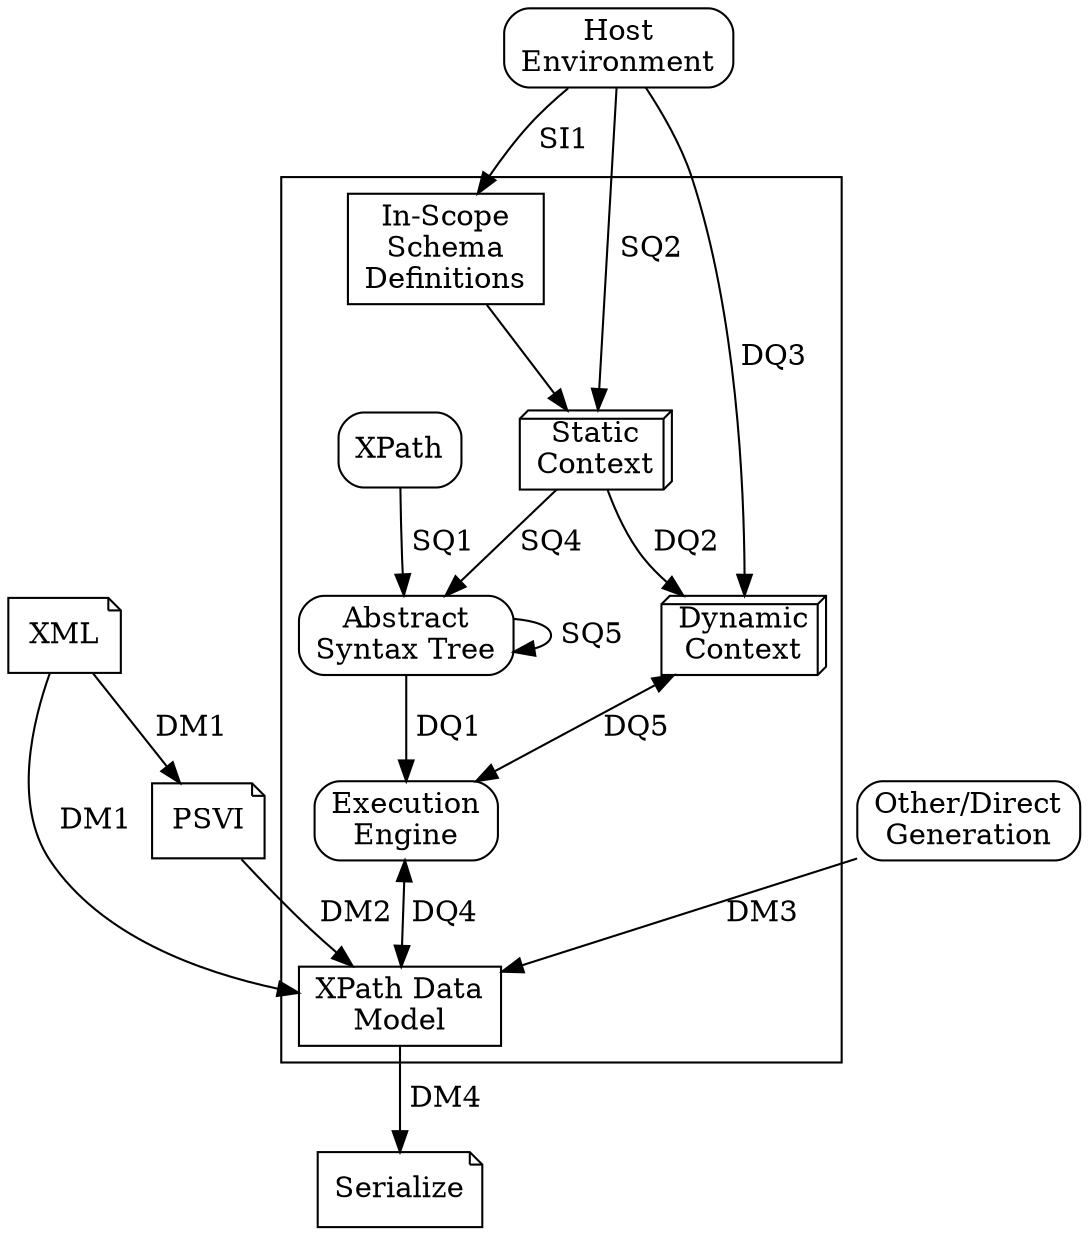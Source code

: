 digraph Processing_Model {
    subgraph clusterQT4 {
        Exec [label="Execution\nEngine"; shape=rect; style=rounded ];
        XDM [label="XPath Data\nModel"; shape=rect ];
        AST [label="Abstract\nSyntax Tree"; shape=rect; style=rounded ];
        Static [label="Static\nContext"; shape="box3d" ];
        Dynamic [label="Dynamic\nContext"; shape="box3d" ];
        Schema [label="In-Scope\nSchema\nDefinitions"; shape=rect ];
        XPath [label="XPath"; shape=rect; style=rounded ];

        XPath -> AST [label=" SQ1" ];
        AST -> AST [label=" SQ5" ];
        AST -> Exec [label=" DQ1" ];
        Schema -> Static;
        Static -> AST [label=" SQ4" ];
        Static -> Dynamic [label=" DQ2" ];
        Dynamic -> Exec [ dir="both"; label=" DQ5" ];
        Exec -> XDM [ dir="both"; label=" DQ4" ];
    }
    XML [ shape="note" ];
    PSVI [ shape="note" ];
    XML -> PSVI [ label=" DM1" ];
    PSVI -> XDM  [ label=" DM2" ];
    XML -> XDM [ label=" DM1" ];

    Direct [ label="Other/Direct\nGeneration"; shape=rect; style=rounded ];
    Direct -> XDM [ label=" DM3" ];

    Host [ label="Host\nEnvironment"; shape=rect; style=rounded ];
    Host -> Schema [label=" SI1" ];
    Host -> Static [label=" SQ2" ];
    Host -> Dynamic [label=" DQ3" ];

    Serialize [ shape="note"; bgcolor="#FF00FF"; ];
    XDM -> Serialize [ label=" DM4" ];
}
